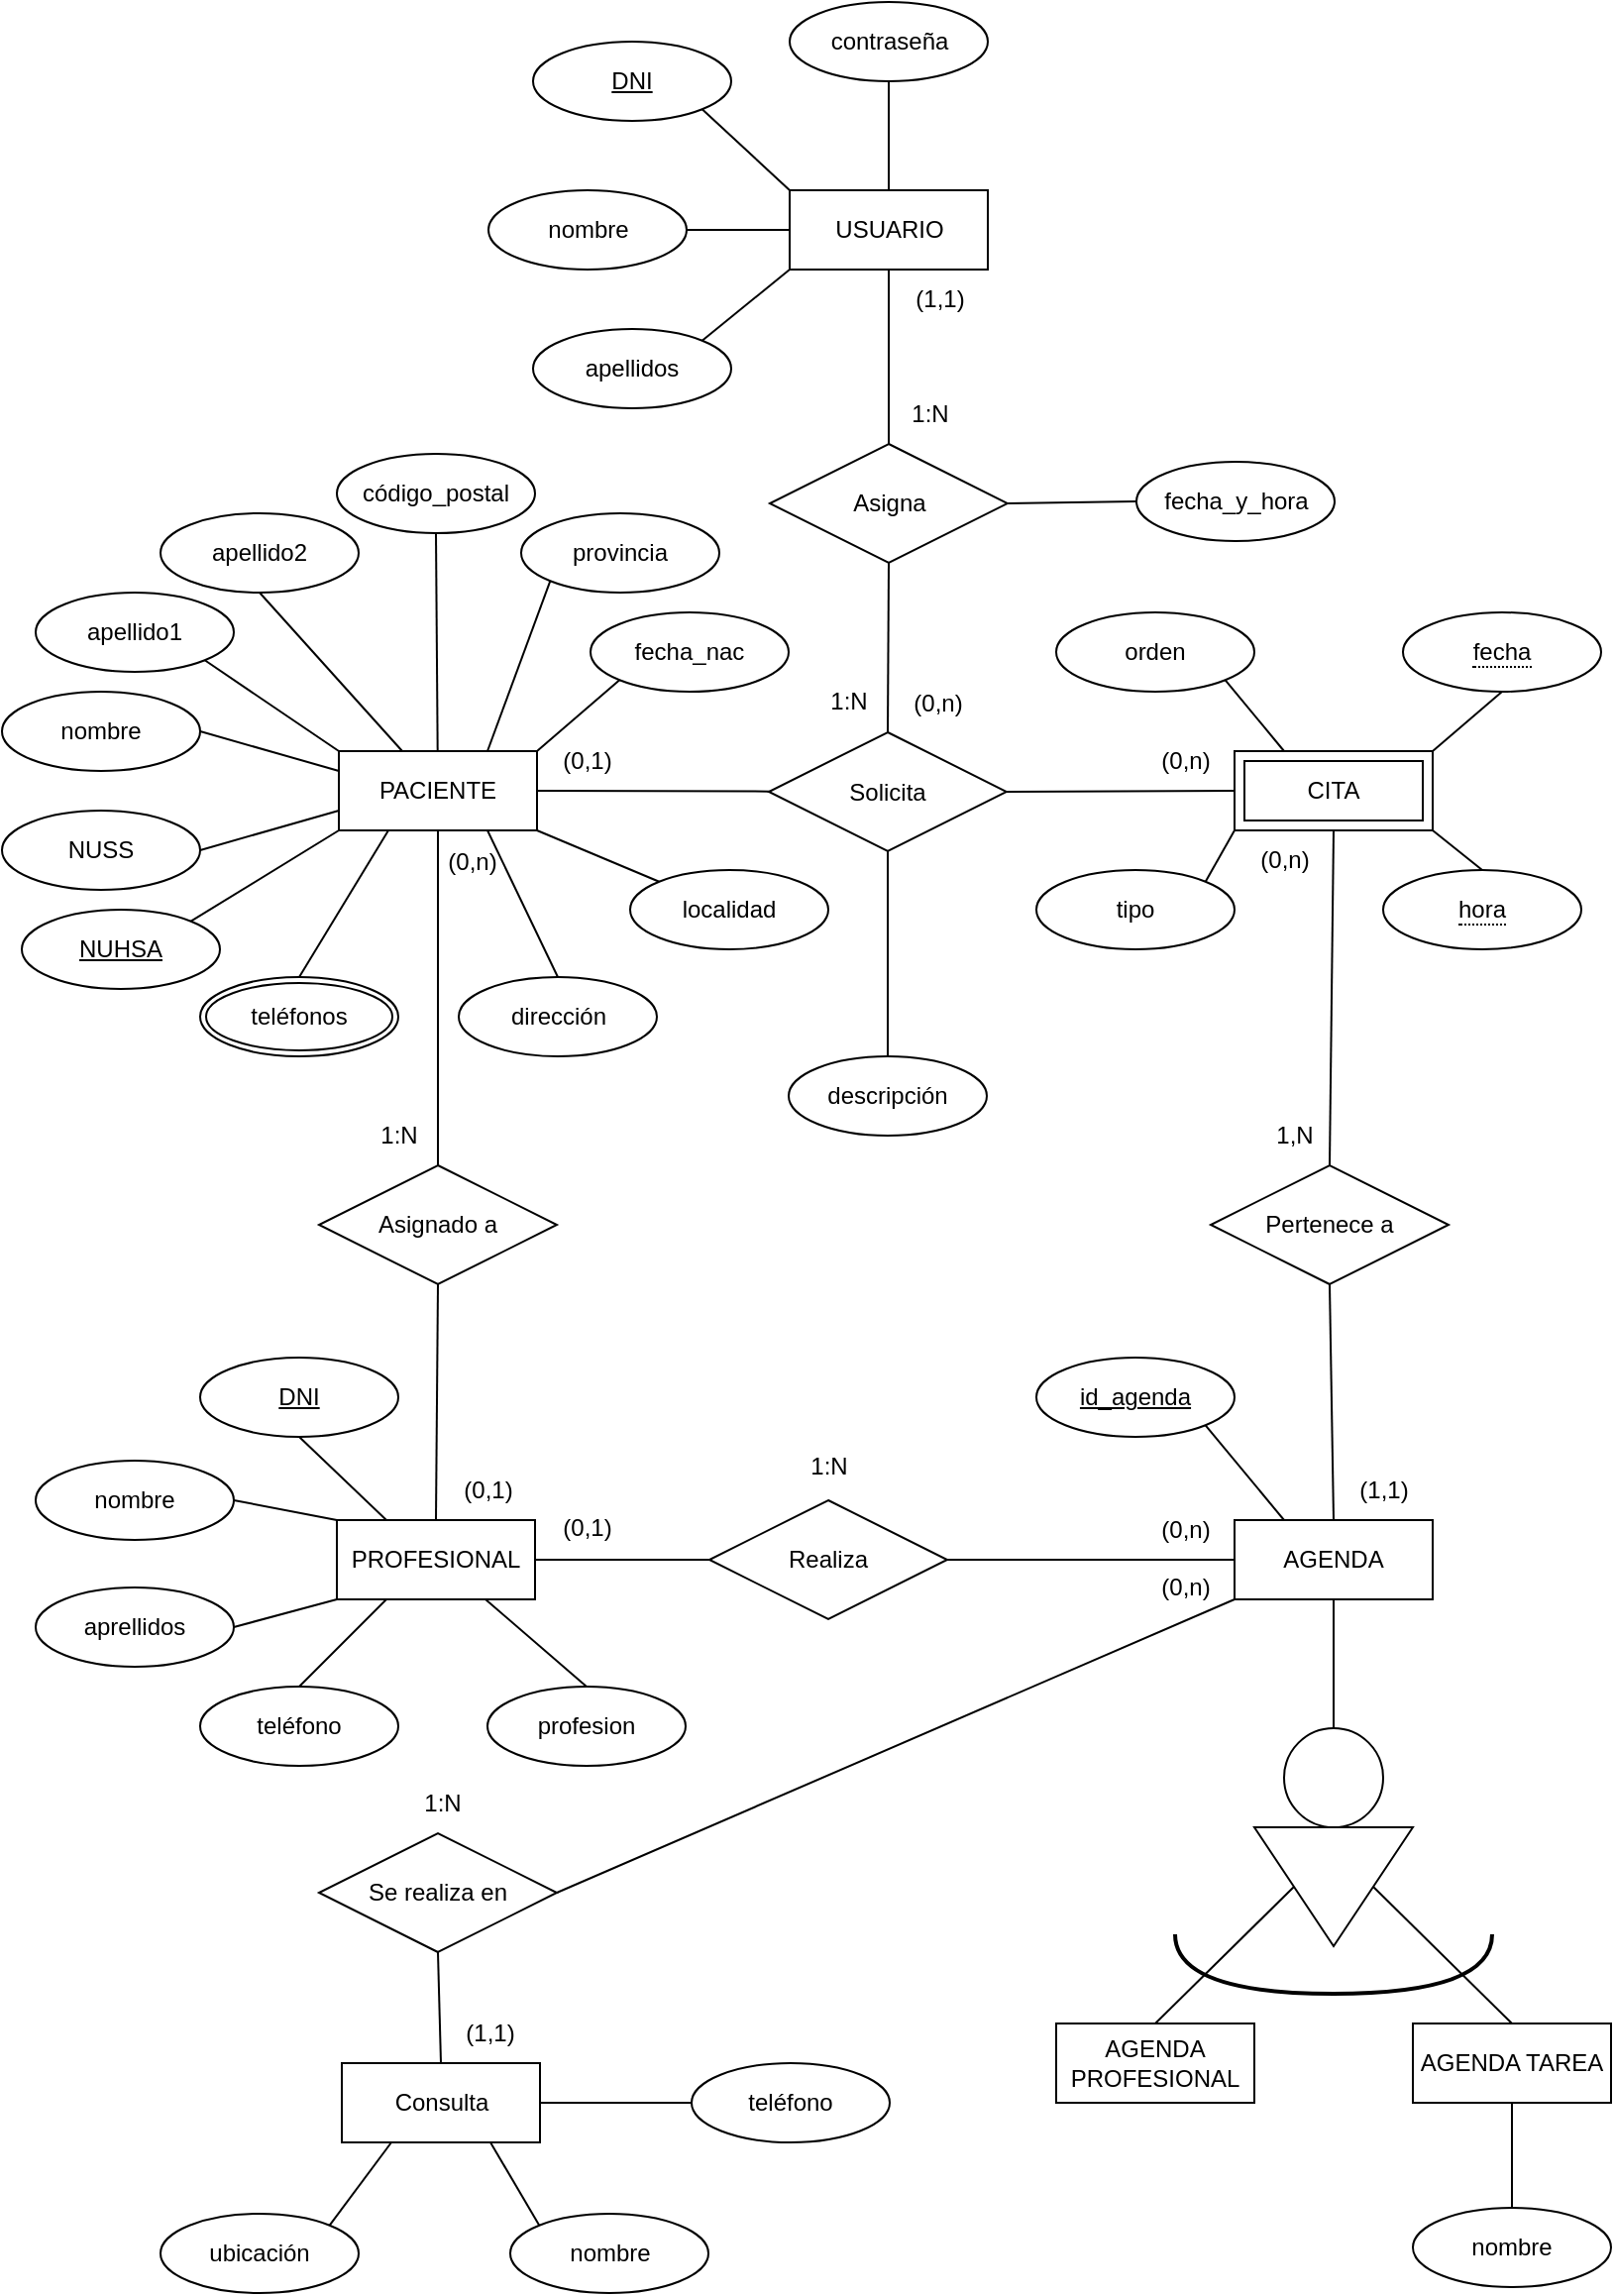 <mxfile version="20.5.2" type="github">
  <diagram id="R2lEEEUBdFMjLlhIrx00" name="Page-1">
    <mxGraphModel dx="1574" dy="810" grid="1" gridSize="10" guides="1" tooltips="1" connect="1" arrows="1" fold="1" page="1" pageScale="1" pageWidth="827" pageHeight="1169" math="0" shadow="0" extFonts="Permanent Marker^https://fonts.googleapis.com/css?family=Permanent+Marker">
      <root>
        <mxCell id="0" />
        <mxCell id="1" parent="0" />
        <mxCell id="TmSD7UhLPy2CCh7BKd5N-5" value="PACIENTE" style="whiteSpace=wrap;html=1;align=center;" parent="1" vertex="1">
          <mxGeometry x="173" y="381" width="100" height="40" as="geometry" />
        </mxCell>
        <mxCell id="TmSD7UhLPy2CCh7BKd5N-8" value="&lt;div&gt;Solicita&lt;/div&gt;" style="shape=rhombus;perimeter=rhombusPerimeter;whiteSpace=wrap;html=1;align=center;" parent="1" vertex="1">
          <mxGeometry x="390" y="371.5" width="120" height="60" as="geometry" />
        </mxCell>
        <mxCell id="TmSD7UhLPy2CCh7BKd5N-9" value="" style="endArrow=none;html=1;rounded=0;exitX=1;exitY=0.5;exitDx=0;exitDy=0;" parent="1" source="TmSD7UhLPy2CCh7BKd5N-5" target="TmSD7UhLPy2CCh7BKd5N-8" edge="1">
          <mxGeometry relative="1" as="geometry">
            <mxPoint x="330" y="601" as="sourcePoint" />
            <mxPoint x="490" y="601" as="targetPoint" />
          </mxGeometry>
        </mxCell>
        <mxCell id="TmSD7UhLPy2CCh7BKd5N-10" value="" style="endArrow=none;html=1;rounded=0;exitX=1;exitY=0.5;exitDx=0;exitDy=0;entryX=0;entryY=0.5;entryDx=0;entryDy=0;" parent="1" source="TmSD7UhLPy2CCh7BKd5N-8" target="TmSD7UhLPy2CCh7BKd5N-52" edge="1">
          <mxGeometry relative="1" as="geometry">
            <mxPoint x="330" y="601" as="sourcePoint" />
            <mxPoint x="650" y="401" as="targetPoint" />
          </mxGeometry>
        </mxCell>
        <mxCell id="TmSD7UhLPy2CCh7BKd5N-11" value="&lt;div&gt;descripción&lt;/div&gt;" style="ellipse;whiteSpace=wrap;html=1;align=center;" parent="1" vertex="1">
          <mxGeometry x="400" y="535" width="100" height="40" as="geometry" />
        </mxCell>
        <mxCell id="TmSD7UhLPy2CCh7BKd5N-12" value="" style="endArrow=none;html=1;rounded=0;entryX=0.5;entryY=1;entryDx=0;entryDy=0;" parent="1" source="TmSD7UhLPy2CCh7BKd5N-11" target="TmSD7UhLPy2CCh7BKd5N-8" edge="1">
          <mxGeometry relative="1" as="geometry">
            <mxPoint x="331" y="603.5" as="sourcePoint" />
            <mxPoint x="491" y="603.5" as="targetPoint" />
          </mxGeometry>
        </mxCell>
        <mxCell id="TmSD7UhLPy2CCh7BKd5N-13" value="(0,1)" style="text;html=1;align=center;verticalAlign=middle;resizable=0;points=[];autosize=1;strokeColor=none;fillColor=none;" parent="1" vertex="1">
          <mxGeometry x="273" y="371" width="50" height="30" as="geometry" />
        </mxCell>
        <mxCell id="TmSD7UhLPy2CCh7BKd5N-14" value="(0,n)" style="text;html=1;align=center;verticalAlign=middle;resizable=0;points=[];autosize=1;strokeColor=none;fillColor=none;" parent="1" vertex="1">
          <mxGeometry x="575" y="371" width="50" height="30" as="geometry" />
        </mxCell>
        <mxCell id="TmSD7UhLPy2CCh7BKd5N-17" value="1:N" style="text;html=1;align=center;verticalAlign=middle;resizable=0;points=[];autosize=1;strokeColor=none;fillColor=none;" parent="1" vertex="1">
          <mxGeometry x="410" y="341" width="40" height="30" as="geometry" />
        </mxCell>
        <mxCell id="TmSD7UhLPy2CCh7BKd5N-20" value="Pertenece a" style="shape=rhombus;perimeter=rhombusPerimeter;whiteSpace=wrap;html=1;align=center;direction=west;" parent="1" vertex="1">
          <mxGeometry x="613" y="590" width="120" height="60" as="geometry" />
        </mxCell>
        <mxCell id="TmSD7UhLPy2CCh7BKd5N-21" value="" style="endArrow=none;html=1;rounded=0;entryX=0.5;entryY=1;entryDx=0;entryDy=0;exitX=0.5;exitY=1;exitDx=0;exitDy=0;" parent="1" source="TmSD7UhLPy2CCh7BKd5N-52" target="TmSD7UhLPy2CCh7BKd5N-20" edge="1">
          <mxGeometry relative="1" as="geometry">
            <mxPoint x="725" y="333" as="sourcePoint" />
            <mxPoint x="735" y="443" as="targetPoint" />
          </mxGeometry>
        </mxCell>
        <mxCell id="TmSD7UhLPy2CCh7BKd5N-25" value="" style="endArrow=none;html=1;rounded=0;exitX=0.5;exitY=0;exitDx=0;exitDy=0;entryX=0.5;entryY=0;entryDx=0;entryDy=0;" parent="1" source="TmSD7UhLPy2CCh7BKd5N-20" target="TmSD7UhLPy2CCh7BKd5N-53" edge="1">
          <mxGeometry relative="1" as="geometry">
            <mxPoint x="810" y="838" as="sourcePoint" />
            <mxPoint x="1395" y="570" as="targetPoint" />
          </mxGeometry>
        </mxCell>
        <mxCell id="TmSD7UhLPy2CCh7BKd5N-27" value="&lt;div&gt;NUHSA&lt;/div&gt;" style="ellipse;whiteSpace=wrap;html=1;align=center;fontStyle=4;" parent="1" vertex="1">
          <mxGeometry x="13" y="461" width="100" height="40" as="geometry" />
        </mxCell>
        <mxCell id="TmSD7UhLPy2CCh7BKd5N-28" value="&lt;div&gt;NUSS&lt;/div&gt;" style="ellipse;whiteSpace=wrap;html=1;align=center;" parent="1" vertex="1">
          <mxGeometry x="3" y="411" width="100" height="40" as="geometry" />
        </mxCell>
        <mxCell id="TmSD7UhLPy2CCh7BKd5N-30" value="" style="endArrow=none;html=1;rounded=0;exitX=1;exitY=0;exitDx=0;exitDy=0;entryX=0;entryY=1;entryDx=0;entryDy=0;" parent="1" source="TmSD7UhLPy2CCh7BKd5N-27" target="TmSD7UhLPy2CCh7BKd5N-5" edge="1">
          <mxGeometry relative="1" as="geometry">
            <mxPoint x="223" y="531" as="sourcePoint" />
            <mxPoint x="433" y="511" as="targetPoint" />
          </mxGeometry>
        </mxCell>
        <mxCell id="TmSD7UhLPy2CCh7BKd5N-33" value="" style="endArrow=none;html=1;rounded=0;exitX=1;exitY=0.5;exitDx=0;exitDy=0;" parent="1" source="TmSD7UhLPy2CCh7BKd5N-28" edge="1">
          <mxGeometry relative="1" as="geometry">
            <mxPoint x="273" y="611" as="sourcePoint" />
            <mxPoint x="173" y="411" as="targetPoint" />
          </mxGeometry>
        </mxCell>
        <mxCell id="TmSD7UhLPy2CCh7BKd5N-34" value="nombre" style="ellipse;whiteSpace=wrap;html=1;align=center;" parent="1" vertex="1">
          <mxGeometry x="3" y="351" width="100" height="40" as="geometry" />
        </mxCell>
        <mxCell id="TmSD7UhLPy2CCh7BKd5N-35" value="apellido1" style="ellipse;whiteSpace=wrap;html=1;align=center;" parent="1" vertex="1">
          <mxGeometry x="20" y="301" width="100" height="40" as="geometry" />
        </mxCell>
        <mxCell id="TmSD7UhLPy2CCh7BKd5N-36" value="&lt;div&gt;apellido2&lt;/div&gt;" style="ellipse;whiteSpace=wrap;html=1;align=center;" parent="1" vertex="1">
          <mxGeometry x="83" y="261" width="100" height="40" as="geometry" />
        </mxCell>
        <mxCell id="TmSD7UhLPy2CCh7BKd5N-37" value="" style="endArrow=none;html=1;rounded=0;exitX=1;exitY=0.5;exitDx=0;exitDy=0;" parent="1" source="TmSD7UhLPy2CCh7BKd5N-34" edge="1">
          <mxGeometry relative="1" as="geometry">
            <mxPoint x="273" y="541" as="sourcePoint" />
            <mxPoint x="173" y="391" as="targetPoint" />
          </mxGeometry>
        </mxCell>
        <mxCell id="TmSD7UhLPy2CCh7BKd5N-38" value="" style="endArrow=none;html=1;rounded=0;entryX=0;entryY=0;entryDx=0;entryDy=0;exitX=1;exitY=1;exitDx=0;exitDy=0;" parent="1" source="TmSD7UhLPy2CCh7BKd5N-35" target="TmSD7UhLPy2CCh7BKd5N-5" edge="1">
          <mxGeometry relative="1" as="geometry">
            <mxPoint x="103" y="325" as="sourcePoint" />
            <mxPoint x="433" y="541" as="targetPoint" />
          </mxGeometry>
        </mxCell>
        <mxCell id="TmSD7UhLPy2CCh7BKd5N-39" value="" style="endArrow=none;html=1;rounded=0;exitX=0.5;exitY=1;exitDx=0;exitDy=0;" parent="1" source="TmSD7UhLPy2CCh7BKd5N-36" target="TmSD7UhLPy2CCh7BKd5N-5" edge="1">
          <mxGeometry relative="1" as="geometry">
            <mxPoint x="273" y="541" as="sourcePoint" />
            <mxPoint x="433" y="541" as="targetPoint" />
          </mxGeometry>
        </mxCell>
        <mxCell id="TmSD7UhLPy2CCh7BKd5N-40" value="teléfonos" style="ellipse;shape=doubleEllipse;margin=3;whiteSpace=wrap;html=1;align=center;" parent="1" vertex="1">
          <mxGeometry x="103" y="495" width="100" height="40" as="geometry" />
        </mxCell>
        <mxCell id="TmSD7UhLPy2CCh7BKd5N-41" value="" style="endArrow=none;html=1;rounded=0;exitX=0.5;exitY=0;exitDx=0;exitDy=0;entryX=0.25;entryY=1;entryDx=0;entryDy=0;" parent="1" source="TmSD7UhLPy2CCh7BKd5N-40" target="TmSD7UhLPy2CCh7BKd5N-5" edge="1">
          <mxGeometry relative="1" as="geometry">
            <mxPoint x="273" y="541" as="sourcePoint" />
            <mxPoint x="433" y="541" as="targetPoint" />
          </mxGeometry>
        </mxCell>
        <mxCell id="TmSD7UhLPy2CCh7BKd5N-42" value="dirección" style="ellipse;whiteSpace=wrap;html=1;align=center;" parent="1" vertex="1">
          <mxGeometry x="233.5" y="495" width="100" height="40" as="geometry" />
        </mxCell>
        <mxCell id="TmSD7UhLPy2CCh7BKd5N-43" value="código_postal" style="ellipse;whiteSpace=wrap;html=1;align=center;" parent="1" vertex="1">
          <mxGeometry x="172" y="231" width="100" height="40" as="geometry" />
        </mxCell>
        <mxCell id="TmSD7UhLPy2CCh7BKd5N-44" value="&lt;div&gt;localidad&lt;/div&gt;" style="ellipse;whiteSpace=wrap;html=1;align=center;" parent="1" vertex="1">
          <mxGeometry x="320" y="441" width="100" height="40" as="geometry" />
        </mxCell>
        <mxCell id="TmSD7UhLPy2CCh7BKd5N-45" value="provincia" style="ellipse;whiteSpace=wrap;html=1;align=center;" parent="1" vertex="1">
          <mxGeometry x="265" y="261" width="100" height="40" as="geometry" />
        </mxCell>
        <mxCell id="TmSD7UhLPy2CCh7BKd5N-46" value="" style="endArrow=none;html=1;rounded=0;entryX=0.5;entryY=1;entryDx=0;entryDy=0;" parent="1" source="TmSD7UhLPy2CCh7BKd5N-5" target="TmSD7UhLPy2CCh7BKd5N-43" edge="1">
          <mxGeometry relative="1" as="geometry">
            <mxPoint x="303" y="541" as="sourcePoint" />
            <mxPoint x="463" y="541" as="targetPoint" />
          </mxGeometry>
        </mxCell>
        <mxCell id="TmSD7UhLPy2CCh7BKd5N-47" value="" style="endArrow=none;html=1;rounded=0;entryX=0;entryY=1;entryDx=0;entryDy=0;exitX=0.75;exitY=0;exitDx=0;exitDy=0;" parent="1" target="TmSD7UhLPy2CCh7BKd5N-45" edge="1" source="TmSD7UhLPy2CCh7BKd5N-5">
          <mxGeometry relative="1" as="geometry">
            <mxPoint x="273" y="381" as="sourcePoint" />
            <mxPoint x="463" y="541" as="targetPoint" />
          </mxGeometry>
        </mxCell>
        <mxCell id="TmSD7UhLPy2CCh7BKd5N-48" value="" style="endArrow=none;html=1;rounded=0;exitX=0.75;exitY=1;exitDx=0;exitDy=0;entryX=0.5;entryY=0;entryDx=0;entryDy=0;" parent="1" source="TmSD7UhLPy2CCh7BKd5N-5" target="TmSD7UhLPy2CCh7BKd5N-42" edge="1">
          <mxGeometry relative="1" as="geometry">
            <mxPoint x="303" y="541" as="sourcePoint" />
            <mxPoint x="463" y="541" as="targetPoint" />
          </mxGeometry>
        </mxCell>
        <mxCell id="TmSD7UhLPy2CCh7BKd5N-49" value="" style="endArrow=none;html=1;rounded=0;exitX=1;exitY=1;exitDx=0;exitDy=0;entryX=0;entryY=0;entryDx=0;entryDy=0;" parent="1" source="TmSD7UhLPy2CCh7BKd5N-5" target="TmSD7UhLPy2CCh7BKd5N-44" edge="1">
          <mxGeometry relative="1" as="geometry">
            <mxPoint x="303" y="541" as="sourcePoint" />
            <mxPoint x="463" y="541" as="targetPoint" />
          </mxGeometry>
        </mxCell>
        <mxCell id="TmSD7UhLPy2CCh7BKd5N-50" value="tipo" style="ellipse;whiteSpace=wrap;html=1;align=center;direction=west;" parent="1" vertex="1">
          <mxGeometry x="525" y="441" width="100" height="40" as="geometry" />
        </mxCell>
        <mxCell id="TmSD7UhLPy2CCh7BKd5N-51" value="&lt;span style=&quot;border-bottom: 1px dotted&quot;&gt;hora&lt;/span&gt;" style="ellipse;whiteSpace=wrap;html=1;align=center;" parent="1" vertex="1">
          <mxGeometry x="700" y="441" width="100" height="40" as="geometry" />
        </mxCell>
        <mxCell id="TmSD7UhLPy2CCh7BKd5N-52" value="CITA" style="shape=ext;margin=3;double=1;whiteSpace=wrap;html=1;align=center;" parent="1" vertex="1">
          <mxGeometry x="625" y="381" width="100" height="40" as="geometry" />
        </mxCell>
        <mxCell id="TmSD7UhLPy2CCh7BKd5N-53" value="&lt;div&gt;AGENDA&lt;/div&gt;" style="whiteSpace=wrap;html=1;align=center;" parent="1" vertex="1">
          <mxGeometry x="625" y="769" width="100" height="40" as="geometry" />
        </mxCell>
        <mxCell id="TmSD7UhLPy2CCh7BKd5N-54" value="(0,n)" style="text;html=1;align=center;verticalAlign=middle;resizable=0;points=[];autosize=1;strokeColor=none;fillColor=none;" parent="1" vertex="1">
          <mxGeometry x="625" y="421" width="50" height="30" as="geometry" />
        </mxCell>
        <mxCell id="TmSD7UhLPy2CCh7BKd5N-56" value="&lt;span style=&quot;border-bottom: 1px dotted&quot;&gt;fecha&lt;/span&gt;" style="ellipse;whiteSpace=wrap;html=1;align=center;" parent="1" vertex="1">
          <mxGeometry x="710" y="311" width="100" height="40" as="geometry" />
        </mxCell>
        <mxCell id="TmSD7UhLPy2CCh7BKd5N-57" value="" style="endArrow=none;html=1;rounded=0;exitX=0;exitY=1;exitDx=0;exitDy=0;entryX=0;entryY=1;entryDx=0;entryDy=0;" parent="1" source="TmSD7UhLPy2CCh7BKd5N-52" target="TmSD7UhLPy2CCh7BKd5N-50" edge="1">
          <mxGeometry relative="1" as="geometry">
            <mxPoint x="690" y="541" as="sourcePoint" />
            <mxPoint x="850" y="541" as="targetPoint" />
          </mxGeometry>
        </mxCell>
        <mxCell id="TmSD7UhLPy2CCh7BKd5N-58" value="" style="endArrow=none;html=1;rounded=0;exitX=1;exitY=1;exitDx=0;exitDy=0;entryX=0.5;entryY=0;entryDx=0;entryDy=0;" parent="1" source="TmSD7UhLPy2CCh7BKd5N-52" target="TmSD7UhLPy2CCh7BKd5N-51" edge="1">
          <mxGeometry relative="1" as="geometry">
            <mxPoint x="690" y="541" as="sourcePoint" />
            <mxPoint x="850" y="541" as="targetPoint" />
          </mxGeometry>
        </mxCell>
        <mxCell id="TmSD7UhLPy2CCh7BKd5N-59" value="" style="endArrow=none;html=1;rounded=0;exitX=0.5;exitY=1;exitDx=0;exitDy=0;entryX=1;entryY=0;entryDx=0;entryDy=0;" parent="1" source="TmSD7UhLPy2CCh7BKd5N-56" target="TmSD7UhLPy2CCh7BKd5N-52" edge="1">
          <mxGeometry relative="1" as="geometry">
            <mxPoint x="690" y="541" as="sourcePoint" />
            <mxPoint x="850" y="541" as="targetPoint" />
          </mxGeometry>
        </mxCell>
        <mxCell id="TmSD7UhLPy2CCh7BKd5N-60" value="1,N" style="text;html=1;align=center;verticalAlign=middle;resizable=0;points=[];autosize=1;strokeColor=none;fillColor=none;" parent="1" vertex="1">
          <mxGeometry x="635" y="560" width="40" height="30" as="geometry" />
        </mxCell>
        <mxCell id="TmSD7UhLPy2CCh7BKd5N-62" value="" style="endArrow=none;html=1;rounded=0;exitX=1;exitY=1;exitDx=0;exitDy=0;entryX=0.25;entryY=0;entryDx=0;entryDy=0;" parent="1" source="TmSD7UhLPy2CCh7BKd5N-63" target="TmSD7UhLPy2CCh7BKd5N-52" edge="1">
          <mxGeometry relative="1" as="geometry">
            <mxPoint x="650" y="291" as="sourcePoint" />
            <mxPoint x="990" y="441" as="targetPoint" />
          </mxGeometry>
        </mxCell>
        <mxCell id="TmSD7UhLPy2CCh7BKd5N-63" value="orden" style="ellipse;whiteSpace=wrap;html=1;align=center;" parent="1" vertex="1">
          <mxGeometry x="535" y="311" width="100" height="40" as="geometry" />
        </mxCell>
        <mxCell id="TmSD7UhLPy2CCh7BKd5N-70" value="(1,1)" style="text;html=1;align=center;verticalAlign=middle;resizable=0;points=[];autosize=1;strokeColor=none;fillColor=none;" parent="1" vertex="1">
          <mxGeometry x="675" y="739" width="50" height="30" as="geometry" />
        </mxCell>
        <mxCell id="TmSD7UhLPy2CCh7BKd5N-71" value="" style="triangle;whiteSpace=wrap;html=1;direction=south;" parent="1" vertex="1">
          <mxGeometry x="635" y="924" width="80" height="60" as="geometry" />
        </mxCell>
        <mxCell id="TmSD7UhLPy2CCh7BKd5N-72" value="" style="endArrow=none;html=1;rounded=0;exitX=0.5;exitY=1;exitDx=0;exitDy=0;entryX=0.5;entryY=0;entryDx=0;entryDy=0;" parent="1" source="TmSD7UhLPy2CCh7BKd5N-53" target="TmSD7UhLPy2CCh7BKd5N-116" edge="1">
          <mxGeometry relative="1" as="geometry">
            <mxPoint x="795" y="779" as="sourcePoint" />
            <mxPoint x="955" y="779" as="targetPoint" />
          </mxGeometry>
        </mxCell>
        <mxCell id="TmSD7UhLPy2CCh7BKd5N-74" value="AGENDA PROFESIONAL" style="whiteSpace=wrap;html=1;align=center;" parent="1" vertex="1">
          <mxGeometry x="535" y="1023" width="100" height="40" as="geometry" />
        </mxCell>
        <mxCell id="TmSD7UhLPy2CCh7BKd5N-75" value="AGENDA TAREA" style="whiteSpace=wrap;html=1;align=center;" parent="1" vertex="1">
          <mxGeometry x="715" y="1023" width="100" height="40" as="geometry" />
        </mxCell>
        <mxCell id="TmSD7UhLPy2CCh7BKd5N-76" value="" style="endArrow=none;html=1;rounded=0;exitX=0.5;exitY=1;exitDx=0;exitDy=0;entryX=0.5;entryY=0;entryDx=0;entryDy=0;" parent="1" source="TmSD7UhLPy2CCh7BKd5N-71" target="TmSD7UhLPy2CCh7BKd5N-74" edge="1">
          <mxGeometry relative="1" as="geometry">
            <mxPoint x="795" y="844" as="sourcePoint" />
            <mxPoint x="955" y="844" as="targetPoint" />
          </mxGeometry>
        </mxCell>
        <mxCell id="TmSD7UhLPy2CCh7BKd5N-77" value="" style="endArrow=none;html=1;rounded=0;exitX=0.5;exitY=0;exitDx=0;exitDy=0;entryX=0.5;entryY=0;entryDx=0;entryDy=0;" parent="1" source="TmSD7UhLPy2CCh7BKd5N-71" target="TmSD7UhLPy2CCh7BKd5N-75" edge="1">
          <mxGeometry relative="1" as="geometry">
            <mxPoint x="795" y="844" as="sourcePoint" />
            <mxPoint x="955" y="844" as="targetPoint" />
          </mxGeometry>
        </mxCell>
        <mxCell id="TmSD7UhLPy2CCh7BKd5N-78" value="" style="endArrow=none;html=1;rounded=0;edgeStyle=orthogonalEdgeStyle;curved=1;strokeWidth=2;" parent="1" edge="1">
          <mxGeometry width="50" height="50" relative="1" as="geometry">
            <mxPoint x="595" y="978" as="sourcePoint" />
            <mxPoint x="755" y="978" as="targetPoint" />
            <Array as="points">
              <mxPoint x="595" y="1008" />
              <mxPoint x="755" y="1008" />
            </Array>
          </mxGeometry>
        </mxCell>
        <mxCell id="TmSD7UhLPy2CCh7BKd5N-91" value="PROFESIONAL" style="whiteSpace=wrap;html=1;align=center;" parent="1" vertex="1">
          <mxGeometry x="172" y="769" width="100" height="40" as="geometry" />
        </mxCell>
        <mxCell id="TmSD7UhLPy2CCh7BKd5N-92" value="" style="endArrow=none;html=1;rounded=0;exitX=0;exitY=0.5;exitDx=0;exitDy=0;entryX=1;entryY=0.5;entryDx=0;entryDy=0;" parent="1" source="TmSD7UhLPy2CCh7BKd5N-103" target="TmSD7UhLPy2CCh7BKd5N-91" edge="1">
          <mxGeometry relative="1" as="geometry">
            <mxPoint x="303" y="674" as="sourcePoint" />
            <mxPoint x="603" y="564" as="targetPoint" />
          </mxGeometry>
        </mxCell>
        <mxCell id="TmSD7UhLPy2CCh7BKd5N-93" value="&lt;div&gt;nombre&lt;/div&gt;" style="ellipse;whiteSpace=wrap;html=1;align=center;" parent="1" vertex="1">
          <mxGeometry x="20" y="739" width="100" height="40" as="geometry" />
        </mxCell>
        <mxCell id="TmSD7UhLPy2CCh7BKd5N-94" value="aprellidos" style="ellipse;whiteSpace=wrap;html=1;align=center;" parent="1" vertex="1">
          <mxGeometry x="20" y="803" width="100" height="40" as="geometry" />
        </mxCell>
        <mxCell id="TmSD7UhLPy2CCh7BKd5N-95" value="teléfono" style="ellipse;whiteSpace=wrap;html=1;align=center;" parent="1" vertex="1">
          <mxGeometry x="103" y="853" width="100" height="40" as="geometry" />
        </mxCell>
        <mxCell id="TmSD7UhLPy2CCh7BKd5N-96" value="profesion" style="ellipse;whiteSpace=wrap;html=1;align=center;" parent="1" vertex="1">
          <mxGeometry x="248" y="853" width="100" height="40" as="geometry" />
        </mxCell>
        <mxCell id="TmSD7UhLPy2CCh7BKd5N-97" value="" style="endArrow=none;html=1;rounded=0;strokeWidth=1;curved=1;exitX=0;exitY=0;exitDx=0;exitDy=0;entryX=1;entryY=0.5;entryDx=0;entryDy=0;" parent="1" source="TmSD7UhLPy2CCh7BKd5N-91" target="TmSD7UhLPy2CCh7BKd5N-93" edge="1">
          <mxGeometry relative="1" as="geometry">
            <mxPoint x="203" y="744" as="sourcePoint" />
            <mxPoint x="403" y="714" as="targetPoint" />
          </mxGeometry>
        </mxCell>
        <mxCell id="TmSD7UhLPy2CCh7BKd5N-98" value="" style="endArrow=none;html=1;rounded=0;strokeWidth=1;curved=1;exitX=0;exitY=1;exitDx=0;exitDy=0;entryX=1;entryY=0.5;entryDx=0;entryDy=0;" parent="1" source="TmSD7UhLPy2CCh7BKd5N-91" target="TmSD7UhLPy2CCh7BKd5N-94" edge="1">
          <mxGeometry relative="1" as="geometry">
            <mxPoint x="243" y="714" as="sourcePoint" />
            <mxPoint x="403" y="714" as="targetPoint" />
          </mxGeometry>
        </mxCell>
        <mxCell id="TmSD7UhLPy2CCh7BKd5N-99" value="" style="endArrow=none;html=1;rounded=0;strokeWidth=1;curved=1;exitX=0.25;exitY=1;exitDx=0;exitDy=0;entryX=0.5;entryY=0;entryDx=0;entryDy=0;" parent="1" source="TmSD7UhLPy2CCh7BKd5N-91" target="TmSD7UhLPy2CCh7BKd5N-95" edge="1">
          <mxGeometry relative="1" as="geometry">
            <mxPoint x="243" y="714" as="sourcePoint" />
            <mxPoint x="403" y="714" as="targetPoint" />
          </mxGeometry>
        </mxCell>
        <mxCell id="TmSD7UhLPy2CCh7BKd5N-100" value="" style="endArrow=none;html=1;rounded=0;strokeWidth=1;curved=1;exitX=0.75;exitY=1;exitDx=0;exitDy=0;entryX=0.5;entryY=0;entryDx=0;entryDy=0;" parent="1" source="TmSD7UhLPy2CCh7BKd5N-91" target="TmSD7UhLPy2CCh7BKd5N-96" edge="1">
          <mxGeometry relative="1" as="geometry">
            <mxPoint x="243" y="714" as="sourcePoint" />
            <mxPoint x="403" y="714" as="targetPoint" />
          </mxGeometry>
        </mxCell>
        <mxCell id="TmSD7UhLPy2CCh7BKd5N-101" value="&lt;u&gt;DNI&lt;/u&gt;" style="ellipse;whiteSpace=wrap;html=1;align=center;" parent="1" vertex="1">
          <mxGeometry x="103" y="687" width="100" height="40" as="geometry" />
        </mxCell>
        <mxCell id="TmSD7UhLPy2CCh7BKd5N-102" value="" style="endArrow=none;html=1;rounded=0;strokeWidth=1;curved=1;exitX=0.5;exitY=1;exitDx=0;exitDy=0;entryX=0.25;entryY=0;entryDx=0;entryDy=0;" parent="1" source="TmSD7UhLPy2CCh7BKd5N-101" target="TmSD7UhLPy2CCh7BKd5N-91" edge="1">
          <mxGeometry relative="1" as="geometry">
            <mxPoint x="243" y="754" as="sourcePoint" />
            <mxPoint x="403" y="754" as="targetPoint" />
          </mxGeometry>
        </mxCell>
        <mxCell id="TmSD7UhLPy2CCh7BKd5N-103" value="Realiza" style="shape=rhombus;perimeter=rhombusPerimeter;whiteSpace=wrap;html=1;align=center;" parent="1" vertex="1">
          <mxGeometry x="360" y="759" width="120" height="60" as="geometry" />
        </mxCell>
        <mxCell id="TmSD7UhLPy2CCh7BKd5N-104" value="" style="endArrow=none;html=1;rounded=0;strokeWidth=1;curved=1;entryX=0;entryY=0.5;entryDx=0;entryDy=0;exitX=1;exitY=0.5;exitDx=0;exitDy=0;" parent="1" source="TmSD7UhLPy2CCh7BKd5N-103" target="TmSD7UhLPy2CCh7BKd5N-53" edge="1">
          <mxGeometry relative="1" as="geometry">
            <mxPoint x="210" y="854" as="sourcePoint" />
            <mxPoint x="370" y="854" as="targetPoint" />
          </mxGeometry>
        </mxCell>
        <mxCell id="TmSD7UhLPy2CCh7BKd5N-105" value="Asignado a" style="shape=rhombus;perimeter=rhombusPerimeter;whiteSpace=wrap;html=1;align=center;" parent="1" vertex="1">
          <mxGeometry x="163" y="590" width="120" height="60" as="geometry" />
        </mxCell>
        <mxCell id="TmSD7UhLPy2CCh7BKd5N-106" value="" style="endArrow=none;html=1;rounded=0;strokeWidth=1;curved=1;exitX=0.5;exitY=0;exitDx=0;exitDy=0;entryX=0.5;entryY=1;entryDx=0;entryDy=0;" parent="1" source="TmSD7UhLPy2CCh7BKd5N-105" target="TmSD7UhLPy2CCh7BKd5N-5" edge="1">
          <mxGeometry relative="1" as="geometry">
            <mxPoint x="310" y="533" as="sourcePoint" />
            <mxPoint x="470" y="533" as="targetPoint" />
          </mxGeometry>
        </mxCell>
        <mxCell id="TmSD7UhLPy2CCh7BKd5N-107" value="" style="endArrow=none;html=1;rounded=0;strokeWidth=1;curved=1;exitX=0.5;exitY=1;exitDx=0;exitDy=0;entryX=0.5;entryY=0;entryDx=0;entryDy=0;" parent="1" source="TmSD7UhLPy2CCh7BKd5N-105" target="TmSD7UhLPy2CCh7BKd5N-91" edge="1">
          <mxGeometry relative="1" as="geometry">
            <mxPoint x="310" y="533" as="sourcePoint" />
            <mxPoint x="470" y="533" as="targetPoint" />
          </mxGeometry>
        </mxCell>
        <mxCell id="TmSD7UhLPy2CCh7BKd5N-108" value="nombre" style="ellipse;whiteSpace=wrap;html=1;align=center;" parent="1" vertex="1">
          <mxGeometry x="715" y="1116" width="100" height="40" as="geometry" />
        </mxCell>
        <mxCell id="TmSD7UhLPy2CCh7BKd5N-109" value="" style="endArrow=none;html=1;rounded=0;strokeWidth=1;curved=1;exitX=0.5;exitY=0;exitDx=0;exitDy=0;entryX=0.5;entryY=1;entryDx=0;entryDy=0;" parent="1" source="TmSD7UhLPy2CCh7BKd5N-108" target="TmSD7UhLPy2CCh7BKd5N-75" edge="1">
          <mxGeometry relative="1" as="geometry">
            <mxPoint x="690" y="1158" as="sourcePoint" />
            <mxPoint x="850" y="1158" as="targetPoint" />
          </mxGeometry>
        </mxCell>
        <mxCell id="TmSD7UhLPy2CCh7BKd5N-110" value="(0,n)" style="text;html=1;align=center;verticalAlign=middle;resizable=0;points=[];autosize=1;strokeColor=none;fillColor=none;" parent="1" vertex="1">
          <mxGeometry x="215" y="422" width="50" height="30" as="geometry" />
        </mxCell>
        <mxCell id="TmSD7UhLPy2CCh7BKd5N-111" value="(0,1)" style="text;html=1;align=center;verticalAlign=middle;resizable=0;points=[];autosize=1;strokeColor=none;fillColor=none;" parent="1" vertex="1">
          <mxGeometry x="223" y="739" width="50" height="30" as="geometry" />
        </mxCell>
        <mxCell id="TmSD7UhLPy2CCh7BKd5N-112" value="1:N" style="text;html=1;align=center;verticalAlign=middle;resizable=0;points=[];autosize=1;strokeColor=none;fillColor=none;" parent="1" vertex="1">
          <mxGeometry x="183" y="560" width="40" height="30" as="geometry" />
        </mxCell>
        <mxCell id="TmSD7UhLPy2CCh7BKd5N-113" value="(0,1)" style="text;html=1;align=center;verticalAlign=middle;resizable=0;points=[];autosize=1;strokeColor=none;fillColor=none;" parent="1" vertex="1">
          <mxGeometry x="273" y="758" width="50" height="30" as="geometry" />
        </mxCell>
        <mxCell id="TmSD7UhLPy2CCh7BKd5N-114" value="(0,n)" style="text;html=1;align=center;verticalAlign=middle;resizable=0;points=[];autosize=1;strokeColor=none;fillColor=none;" parent="1" vertex="1">
          <mxGeometry x="575" y="759" width="50" height="30" as="geometry" />
        </mxCell>
        <mxCell id="TmSD7UhLPy2CCh7BKd5N-115" value="1:N" style="text;html=1;align=center;verticalAlign=middle;resizable=0;points=[];autosize=1;strokeColor=none;fillColor=none;" parent="1" vertex="1">
          <mxGeometry x="400" y="727" width="40" height="30" as="geometry" />
        </mxCell>
        <mxCell id="TmSD7UhLPy2CCh7BKd5N-116" value="" style="ellipse;whiteSpace=wrap;html=1;aspect=fixed;" parent="1" vertex="1">
          <mxGeometry x="650" y="874" width="50" height="50" as="geometry" />
        </mxCell>
        <mxCell id="CRbmaLVPum_Gk4sRa5jC-1" value="&lt;div&gt;Consulta&lt;/div&gt;" style="whiteSpace=wrap;html=1;align=center;direction=west;" parent="1" vertex="1">
          <mxGeometry x="174.5" y="1043" width="100" height="40" as="geometry" />
        </mxCell>
        <mxCell id="CRbmaLVPum_Gk4sRa5jC-2" value="&lt;div&gt;nombre&lt;/div&gt;" style="ellipse;whiteSpace=wrap;html=1;align=center;direction=west;" parent="1" vertex="1">
          <mxGeometry x="259.5" y="1119" width="100" height="40" as="geometry" />
        </mxCell>
        <mxCell id="CRbmaLVPum_Gk4sRa5jC-3" value="ubicación" style="ellipse;whiteSpace=wrap;html=1;align=center;direction=west;" parent="1" vertex="1">
          <mxGeometry x="83" y="1119" width="100" height="40" as="geometry" />
        </mxCell>
        <mxCell id="CRbmaLVPum_Gk4sRa5jC-4" value="" style="endArrow=none;html=1;rounded=0;exitX=1;exitY=1;exitDx=0;exitDy=0;entryX=0.25;entryY=0;entryDx=0;entryDy=0;" parent="1" source="CRbmaLVPum_Gk4sRa5jC-2" target="CRbmaLVPum_Gk4sRa5jC-1" edge="1">
          <mxGeometry relative="1" as="geometry">
            <mxPoint x="148" y="1077" as="sourcePoint" />
            <mxPoint x="308" y="1077" as="targetPoint" />
          </mxGeometry>
        </mxCell>
        <mxCell id="CRbmaLVPum_Gk4sRa5jC-6" value="" style="endArrow=none;html=1;rounded=0;entryX=0;entryY=1;entryDx=0;entryDy=0;exitX=0.75;exitY=0;exitDx=0;exitDy=0;" parent="1" source="CRbmaLVPum_Gk4sRa5jC-1" target="CRbmaLVPum_Gk4sRa5jC-3" edge="1">
          <mxGeometry relative="1" as="geometry">
            <mxPoint x="148" y="1077" as="sourcePoint" />
            <mxPoint x="308" y="1077" as="targetPoint" />
          </mxGeometry>
        </mxCell>
        <mxCell id="CRbmaLVPum_Gk4sRa5jC-7" value="Se realiza en" style="shape=rhombus;perimeter=rhombusPerimeter;whiteSpace=wrap;html=1;align=center;direction=west;" parent="1" vertex="1">
          <mxGeometry x="163" y="927" width="120" height="60" as="geometry" />
        </mxCell>
        <mxCell id="CRbmaLVPum_Gk4sRa5jC-8" value="" style="endArrow=none;html=1;rounded=0;exitX=0;exitY=1;exitDx=0;exitDy=0;entryX=0;entryY=0.5;entryDx=0;entryDy=0;" parent="1" source="TmSD7UhLPy2CCh7BKd5N-53" target="CRbmaLVPum_Gk4sRa5jC-7" edge="1">
          <mxGeometry relative="1" as="geometry">
            <mxPoint x="233" y="1733" as="sourcePoint" />
            <mxPoint x="139.5" y="1178" as="targetPoint" />
          </mxGeometry>
        </mxCell>
        <mxCell id="CRbmaLVPum_Gk4sRa5jC-9" value="" style="endArrow=none;html=1;rounded=0;exitX=0.5;exitY=0;exitDx=0;exitDy=0;entryX=0.5;entryY=1;entryDx=0;entryDy=0;" parent="1" source="CRbmaLVPum_Gk4sRa5jC-7" target="CRbmaLVPum_Gk4sRa5jC-1" edge="1">
          <mxGeometry relative="1" as="geometry">
            <mxPoint x="-120.5" y="1322" as="sourcePoint" />
            <mxPoint x="341" y="1082" as="targetPoint" />
          </mxGeometry>
        </mxCell>
        <mxCell id="CRbmaLVPum_Gk4sRa5jC-10" value="(0,n)" style="text;html=1;align=center;verticalAlign=middle;resizable=0;points=[];autosize=1;strokeColor=none;fillColor=none;" parent="1" vertex="1">
          <mxGeometry x="575" y="788" width="50" height="30" as="geometry" />
        </mxCell>
        <mxCell id="CRbmaLVPum_Gk4sRa5jC-11" value="(1,1)" style="text;html=1;align=center;verticalAlign=middle;resizable=0;points=[];autosize=1;strokeColor=none;fillColor=none;" parent="1" vertex="1">
          <mxGeometry x="224" y="1013" width="50" height="30" as="geometry" />
        </mxCell>
        <mxCell id="CRbmaLVPum_Gk4sRa5jC-12" value="1:N" style="text;html=1;align=center;verticalAlign=middle;resizable=0;points=[];autosize=1;strokeColor=none;fillColor=none;" parent="1" vertex="1">
          <mxGeometry x="204.5" y="897" width="40" height="30" as="geometry" />
        </mxCell>
        <mxCell id="fkJgAvSZz7Qy0QHSCjKu-1" value="Asigna" style="shape=rhombus;perimeter=rhombusPerimeter;whiteSpace=wrap;html=1;align=center;" vertex="1" parent="1">
          <mxGeometry x="390.5" y="226" width="120" height="60" as="geometry" />
        </mxCell>
        <mxCell id="fkJgAvSZz7Qy0QHSCjKu-2" value="USUARIO" style="whiteSpace=wrap;html=1;align=center;" vertex="1" parent="1">
          <mxGeometry x="400.5" y="98" width="100" height="40" as="geometry" />
        </mxCell>
        <mxCell id="fkJgAvSZz7Qy0QHSCjKu-3" value="" style="endArrow=none;html=1;rounded=0;exitX=0.5;exitY=1;exitDx=0;exitDy=0;entryX=0.5;entryY=0;entryDx=0;entryDy=0;" edge="1" parent="1" source="fkJgAvSZz7Qy0QHSCjKu-2" target="fkJgAvSZz7Qy0QHSCjKu-1">
          <mxGeometry relative="1" as="geometry">
            <mxPoint x="332.5" y="203" as="sourcePoint" />
            <mxPoint x="492.5" y="203" as="targetPoint" />
          </mxGeometry>
        </mxCell>
        <mxCell id="fkJgAvSZz7Qy0QHSCjKu-4" value="" style="endArrow=none;html=1;rounded=0;entryX=0.5;entryY=0;entryDx=0;entryDy=0;exitX=0.5;exitY=1;exitDx=0;exitDy=0;" edge="1" parent="1" source="fkJgAvSZz7Qy0QHSCjKu-1" target="TmSD7UhLPy2CCh7BKd5N-8">
          <mxGeometry relative="1" as="geometry">
            <mxPoint x="450" y="253" as="sourcePoint" />
            <mxPoint x="490" y="251" as="targetPoint" />
          </mxGeometry>
        </mxCell>
        <mxCell id="fkJgAvSZz7Qy0QHSCjKu-5" value="&lt;div&gt;nombre&lt;/div&gt;" style="ellipse;whiteSpace=wrap;html=1;align=center;" vertex="1" parent="1">
          <mxGeometry x="248.5" y="98" width="100" height="40" as="geometry" />
        </mxCell>
        <mxCell id="fkJgAvSZz7Qy0QHSCjKu-6" value="apellidos" style="ellipse;whiteSpace=wrap;html=1;align=center;" vertex="1" parent="1">
          <mxGeometry x="271" y="168" width="100" height="40" as="geometry" />
        </mxCell>
        <mxCell id="fkJgAvSZz7Qy0QHSCjKu-7" value="&lt;u&gt;DNI&lt;/u&gt;" style="ellipse;whiteSpace=wrap;html=1;align=center;" vertex="1" parent="1">
          <mxGeometry x="271" y="23" width="100" height="40" as="geometry" />
        </mxCell>
        <mxCell id="fkJgAvSZz7Qy0QHSCjKu-8" value="contraseña" style="ellipse;whiteSpace=wrap;html=1;align=center;" vertex="1" parent="1">
          <mxGeometry x="400.5" y="3" width="100" height="40" as="geometry" />
        </mxCell>
        <mxCell id="fkJgAvSZz7Qy0QHSCjKu-9" value="" style="endArrow=none;html=1;rounded=0;exitX=1;exitY=1;exitDx=0;exitDy=0;entryX=0;entryY=0;entryDx=0;entryDy=0;" edge="1" parent="1" source="fkJgAvSZz7Qy0QHSCjKu-7" target="fkJgAvSZz7Qy0QHSCjKu-2">
          <mxGeometry relative="1" as="geometry">
            <mxPoint x="330.5" y="217" as="sourcePoint" />
            <mxPoint x="490.5" y="217" as="targetPoint" />
          </mxGeometry>
        </mxCell>
        <mxCell id="fkJgAvSZz7Qy0QHSCjKu-10" value="" style="endArrow=none;html=1;rounded=0;exitX=1;exitY=0;exitDx=0;exitDy=0;entryX=0;entryY=1;entryDx=0;entryDy=0;" edge="1" parent="1" source="fkJgAvSZz7Qy0QHSCjKu-6" target="fkJgAvSZz7Qy0QHSCjKu-2">
          <mxGeometry relative="1" as="geometry">
            <mxPoint x="330.5" y="217" as="sourcePoint" />
            <mxPoint x="490.5" y="217" as="targetPoint" />
          </mxGeometry>
        </mxCell>
        <mxCell id="fkJgAvSZz7Qy0QHSCjKu-11" value="" style="endArrow=none;html=1;rounded=0;exitX=1;exitY=0.5;exitDx=0;exitDy=0;entryX=0;entryY=0.5;entryDx=0;entryDy=0;" edge="1" parent="1" source="fkJgAvSZz7Qy0QHSCjKu-5" target="fkJgAvSZz7Qy0QHSCjKu-2">
          <mxGeometry relative="1" as="geometry">
            <mxPoint x="330.5" y="217" as="sourcePoint" />
            <mxPoint x="490.5" y="217" as="targetPoint" />
          </mxGeometry>
        </mxCell>
        <mxCell id="fkJgAvSZz7Qy0QHSCjKu-12" value="fecha_nac" style="ellipse;whiteSpace=wrap;html=1;align=center;" vertex="1" parent="1">
          <mxGeometry x="300" y="311" width="100" height="40" as="geometry" />
        </mxCell>
        <mxCell id="fkJgAvSZz7Qy0QHSCjKu-13" value="" style="endArrow=none;html=1;rounded=0;exitX=0;exitY=1;exitDx=0;exitDy=0;entryX=1;entryY=0;entryDx=0;entryDy=0;" edge="1" parent="1" source="fkJgAvSZz7Qy0QHSCjKu-12" target="TmSD7UhLPy2CCh7BKd5N-5">
          <mxGeometry relative="1" as="geometry">
            <mxPoint x="330" y="401" as="sourcePoint" />
            <mxPoint x="490" y="401" as="targetPoint" />
          </mxGeometry>
        </mxCell>
        <mxCell id="fkJgAvSZz7Qy0QHSCjKu-15" value="" style="endArrow=none;html=1;rounded=0;exitX=0.5;exitY=1;exitDx=0;exitDy=0;entryX=0.5;entryY=0;entryDx=0;entryDy=0;" edge="1" parent="1" source="fkJgAvSZz7Qy0QHSCjKu-8" target="fkJgAvSZz7Qy0QHSCjKu-2">
          <mxGeometry relative="1" as="geometry">
            <mxPoint x="330.5" y="237" as="sourcePoint" />
            <mxPoint x="490.5" y="237" as="targetPoint" />
          </mxGeometry>
        </mxCell>
        <mxCell id="fkJgAvSZz7Qy0QHSCjKu-16" value="&lt;u&gt;id_agenda&lt;/u&gt;" style="ellipse;whiteSpace=wrap;html=1;align=center;" vertex="1" parent="1">
          <mxGeometry x="525" y="687" width="100" height="40" as="geometry" />
        </mxCell>
        <mxCell id="fkJgAvSZz7Qy0QHSCjKu-17" value="" style="endArrow=none;html=1;rounded=0;exitX=1;exitY=1;exitDx=0;exitDy=0;entryX=0.25;entryY=0;entryDx=0;entryDy=0;" edge="1" parent="1" source="fkJgAvSZz7Qy0QHSCjKu-16" target="TmSD7UhLPy2CCh7BKd5N-53">
          <mxGeometry relative="1" as="geometry">
            <mxPoint x="330" y="783" as="sourcePoint" />
            <mxPoint x="490" y="783" as="targetPoint" />
          </mxGeometry>
        </mxCell>
        <mxCell id="fkJgAvSZz7Qy0QHSCjKu-18" value="fecha_y_hora" style="ellipse;whiteSpace=wrap;html=1;align=center;" vertex="1" parent="1">
          <mxGeometry x="575.5" y="235" width="100" height="40" as="geometry" />
        </mxCell>
        <mxCell id="fkJgAvSZz7Qy0QHSCjKu-19" value="" style="endArrow=none;html=1;rounded=0;entryX=0;entryY=0.5;entryDx=0;entryDy=0;exitX=1;exitY=0.5;exitDx=0;exitDy=0;" edge="1" parent="1" source="fkJgAvSZz7Qy0QHSCjKu-1" target="fkJgAvSZz7Qy0QHSCjKu-18">
          <mxGeometry relative="1" as="geometry">
            <mxPoint x="330.5" y="275" as="sourcePoint" />
            <mxPoint x="490.5" y="275" as="targetPoint" />
          </mxGeometry>
        </mxCell>
        <mxCell id="fkJgAvSZz7Qy0QHSCjKu-20" value="(1,1)" style="text;html=1;align=center;verticalAlign=middle;resizable=0;points=[];autosize=1;strokeColor=none;fillColor=none;" vertex="1" parent="1">
          <mxGeometry x="450.5" y="138" width="50" height="30" as="geometry" />
        </mxCell>
        <mxCell id="fkJgAvSZz7Qy0QHSCjKu-21" value="(0,n)" style="text;html=1;align=center;verticalAlign=middle;resizable=0;points=[];autosize=1;strokeColor=none;fillColor=none;" vertex="1" parent="1">
          <mxGeometry x="450" y="341.5" width="50" height="30" as="geometry" />
        </mxCell>
        <mxCell id="fkJgAvSZz7Qy0QHSCjKu-22" value="1:N" style="text;html=1;align=center;verticalAlign=middle;resizable=0;points=[];autosize=1;strokeColor=none;fillColor=none;" vertex="1" parent="1">
          <mxGeometry x="450.5" y="196" width="40" height="30" as="geometry" />
        </mxCell>
        <mxCell id="fkJgAvSZz7Qy0QHSCjKu-23" value="teléfono" style="ellipse;whiteSpace=wrap;html=1;align=center;" vertex="1" parent="1">
          <mxGeometry x="351" y="1043" width="100" height="40" as="geometry" />
        </mxCell>
        <mxCell id="fkJgAvSZz7Qy0QHSCjKu-24" value="" style="endArrow=none;html=1;rounded=0;entryX=0;entryY=0.5;entryDx=0;entryDy=0;exitX=0;exitY=0.5;exitDx=0;exitDy=0;" edge="1" parent="1" source="fkJgAvSZz7Qy0QHSCjKu-23" target="CRbmaLVPum_Gk4sRa5jC-1">
          <mxGeometry relative="1" as="geometry">
            <mxPoint x="341" y="1065" as="sourcePoint" />
            <mxPoint x="501" y="1065" as="targetPoint" />
          </mxGeometry>
        </mxCell>
        <mxCell id="fkJgAvSZz7Qy0QHSCjKu-26" style="edgeStyle=orthogonalEdgeStyle;rounded=0;orthogonalLoop=1;jettySize=auto;html=1;exitX=0.5;exitY=1;exitDx=0;exitDy=0;" edge="1" parent="1" source="TmSD7UhLPy2CCh7BKd5N-40" target="TmSD7UhLPy2CCh7BKd5N-40">
          <mxGeometry relative="1" as="geometry" />
        </mxCell>
      </root>
    </mxGraphModel>
  </diagram>
</mxfile>
